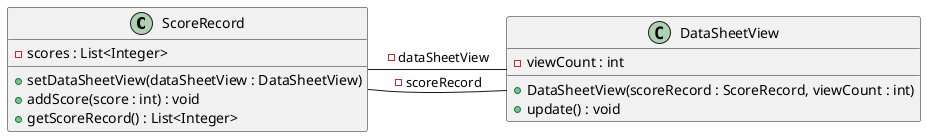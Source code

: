 @startuml

class ScoreRecord {
    - scores : List<Integer>
    + setDataSheetView(dataSheetView : DataSheetView)
    + addScore(score : int) : void
    + getScoreRecord() : List<Integer>
}

class DataSheetView {
    - viewCount : int
    + DataSheetView(scoreRecord : ScoreRecord, viewCount : int)
    + update() : void
}

ScoreRecord - DataSheetView : - scoreRecord
DataSheetView - ScoreRecord : - dataSheetView

@enduml